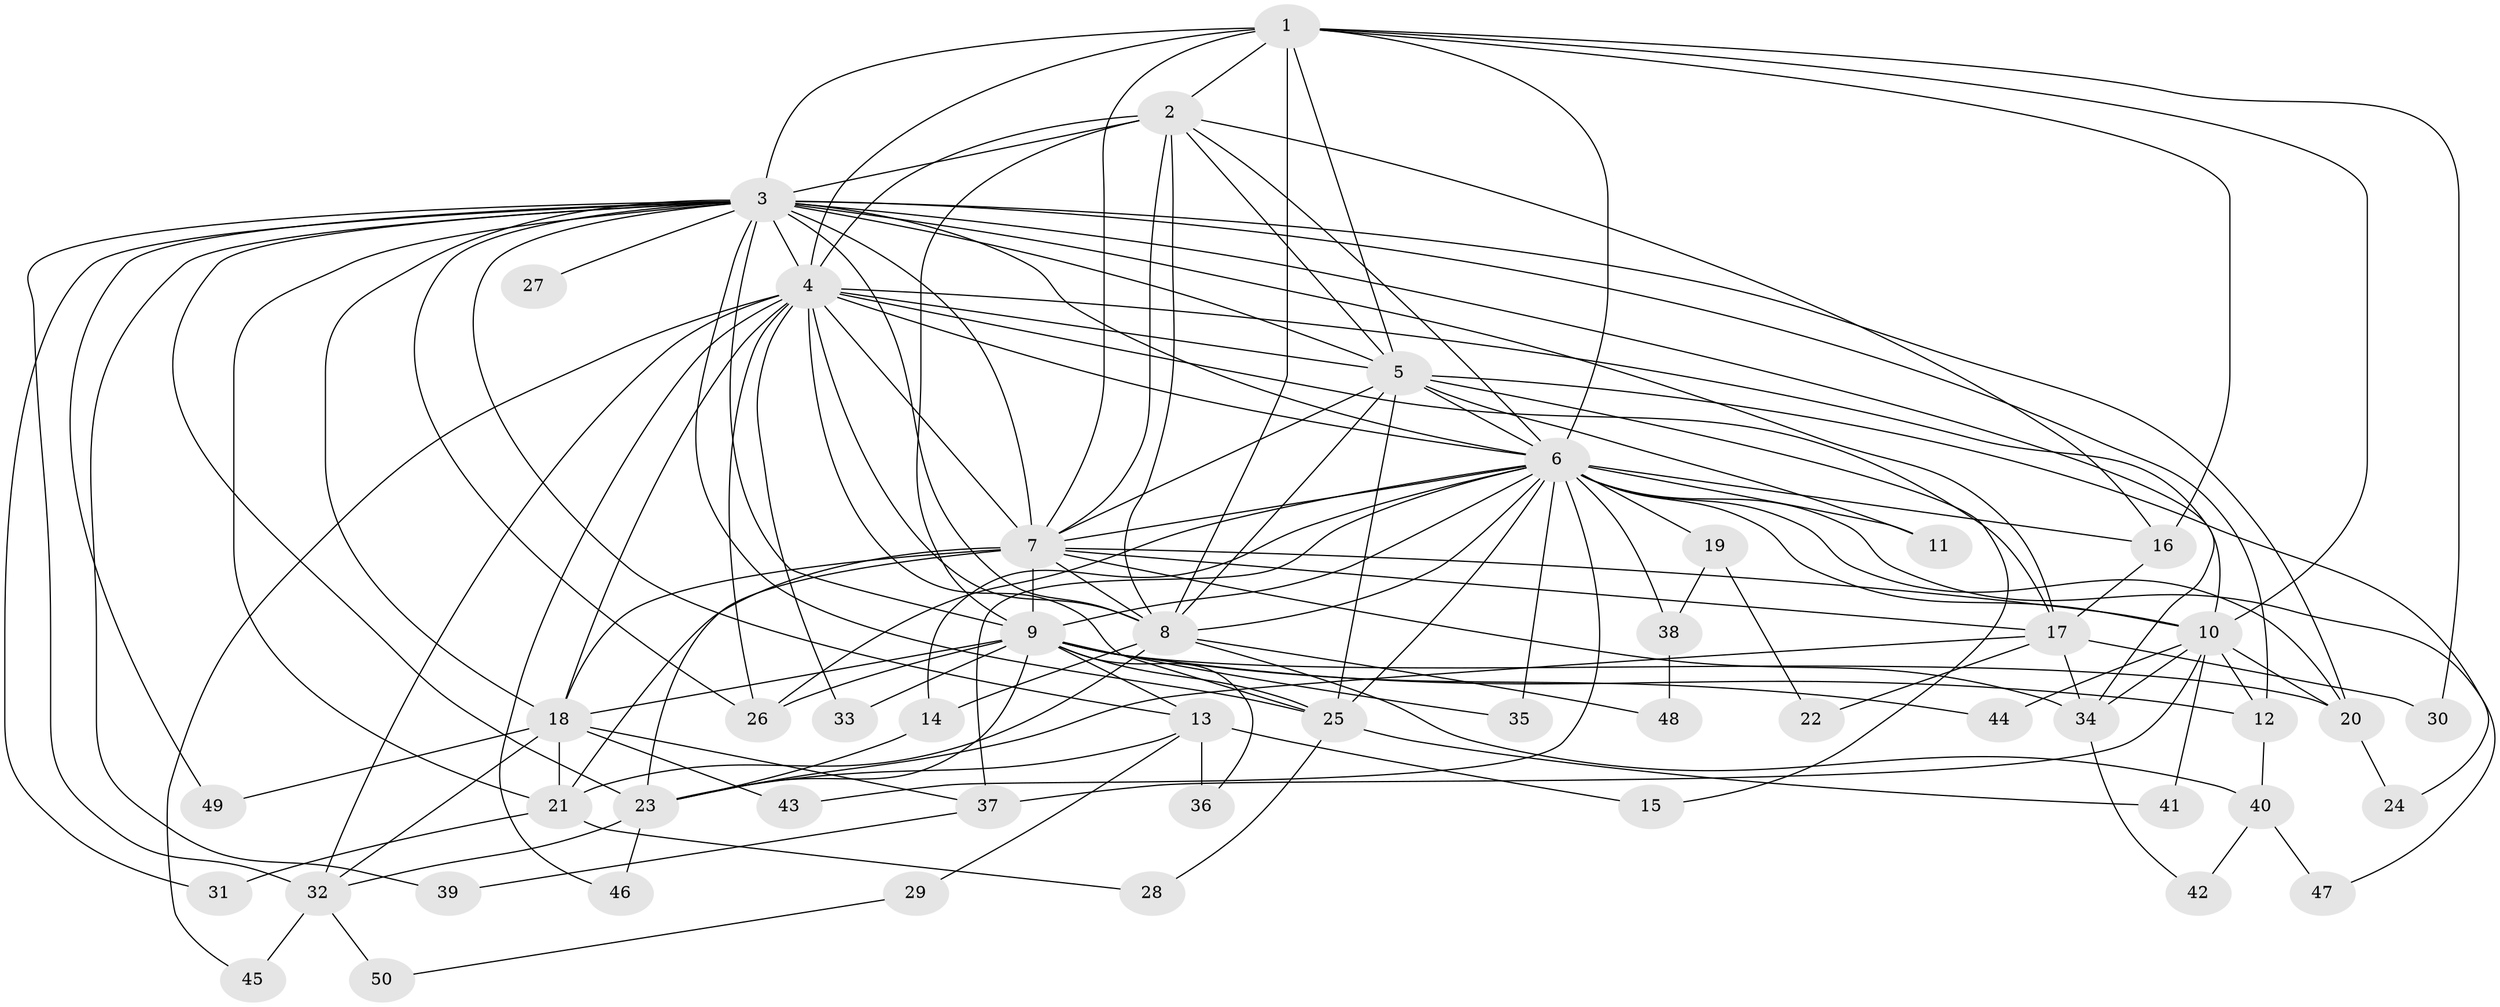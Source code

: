// original degree distribution, {21: 0.01, 20: 0.01, 17: 0.01, 26: 0.01, 19: 0.01, 14: 0.03, 25: 0.01, 24: 0.01, 7: 0.03, 2: 0.55, 4: 0.1, 6: 0.03, 5: 0.05, 3: 0.14}
// Generated by graph-tools (version 1.1) at 2025/34/03/09/25 02:34:54]
// undirected, 50 vertices, 137 edges
graph export_dot {
graph [start="1"]
  node [color=gray90,style=filled];
  1;
  2;
  3;
  4;
  5;
  6;
  7;
  8;
  9;
  10;
  11;
  12;
  13;
  14;
  15;
  16;
  17;
  18;
  19;
  20;
  21;
  22;
  23;
  24;
  25;
  26;
  27;
  28;
  29;
  30;
  31;
  32;
  33;
  34;
  35;
  36;
  37;
  38;
  39;
  40;
  41;
  42;
  43;
  44;
  45;
  46;
  47;
  48;
  49;
  50;
  1 -- 2 [weight=3.0];
  1 -- 3 [weight=4.0];
  1 -- 4 [weight=3.0];
  1 -- 5 [weight=3.0];
  1 -- 6 [weight=3.0];
  1 -- 7 [weight=3.0];
  1 -- 8 [weight=3.0];
  1 -- 10 [weight=7.0];
  1 -- 16 [weight=1.0];
  1 -- 30 [weight=1.0];
  2 -- 3 [weight=2.0];
  2 -- 4 [weight=1.0];
  2 -- 5 [weight=1.0];
  2 -- 6 [weight=1.0];
  2 -- 7 [weight=1.0];
  2 -- 8 [weight=1.0];
  2 -- 9 [weight=9.0];
  2 -- 16 [weight=1.0];
  3 -- 4 [weight=2.0];
  3 -- 5 [weight=2.0];
  3 -- 6 [weight=2.0];
  3 -- 7 [weight=2.0];
  3 -- 8 [weight=2.0];
  3 -- 9 [weight=1.0];
  3 -- 12 [weight=1.0];
  3 -- 13 [weight=4.0];
  3 -- 17 [weight=1.0];
  3 -- 18 [weight=1.0];
  3 -- 20 [weight=2.0];
  3 -- 21 [weight=1.0];
  3 -- 23 [weight=1.0];
  3 -- 25 [weight=2.0];
  3 -- 26 [weight=1.0];
  3 -- 27 [weight=1.0];
  3 -- 31 [weight=1.0];
  3 -- 32 [weight=1.0];
  3 -- 34 [weight=1.0];
  3 -- 39 [weight=1.0];
  3 -- 49 [weight=1.0];
  4 -- 5 [weight=1.0];
  4 -- 6 [weight=1.0];
  4 -- 7 [weight=1.0];
  4 -- 8 [weight=1.0];
  4 -- 10 [weight=1.0];
  4 -- 17 [weight=1.0];
  4 -- 18 [weight=1.0];
  4 -- 25 [weight=1.0];
  4 -- 26 [weight=1.0];
  4 -- 32 [weight=1.0];
  4 -- 33 [weight=1.0];
  4 -- 45 [weight=1.0];
  4 -- 46 [weight=1.0];
  5 -- 6 [weight=1.0];
  5 -- 7 [weight=1.0];
  5 -- 8 [weight=1.0];
  5 -- 11 [weight=1.0];
  5 -- 15 [weight=1.0];
  5 -- 24 [weight=1.0];
  5 -- 25 [weight=1.0];
  6 -- 7 [weight=1.0];
  6 -- 8 [weight=1.0];
  6 -- 9 [weight=1.0];
  6 -- 10 [weight=1.0];
  6 -- 11 [weight=1.0];
  6 -- 14 [weight=1.0];
  6 -- 16 [weight=1.0];
  6 -- 19 [weight=1.0];
  6 -- 20 [weight=1.0];
  6 -- 25 [weight=1.0];
  6 -- 26 [weight=1.0];
  6 -- 35 [weight=1.0];
  6 -- 37 [weight=1.0];
  6 -- 38 [weight=1.0];
  6 -- 43 [weight=1.0];
  6 -- 47 [weight=1.0];
  7 -- 8 [weight=1.0];
  7 -- 9 [weight=1.0];
  7 -- 10 [weight=3.0];
  7 -- 17 [weight=1.0];
  7 -- 18 [weight=1.0];
  7 -- 21 [weight=1.0];
  7 -- 23 [weight=6.0];
  7 -- 34 [weight=1.0];
  8 -- 14 [weight=1.0];
  8 -- 21 [weight=1.0];
  8 -- 40 [weight=1.0];
  8 -- 48 [weight=1.0];
  9 -- 12 [weight=1.0];
  9 -- 13 [weight=2.0];
  9 -- 18 [weight=1.0];
  9 -- 20 [weight=1.0];
  9 -- 23 [weight=2.0];
  9 -- 25 [weight=1.0];
  9 -- 26 [weight=1.0];
  9 -- 33 [weight=1.0];
  9 -- 35 [weight=1.0];
  9 -- 36 [weight=1.0];
  9 -- 44 [weight=1.0];
  10 -- 12 [weight=1.0];
  10 -- 20 [weight=1.0];
  10 -- 34 [weight=1.0];
  10 -- 37 [weight=1.0];
  10 -- 41 [weight=1.0];
  10 -- 44 [weight=1.0];
  12 -- 40 [weight=1.0];
  13 -- 15 [weight=1.0];
  13 -- 23 [weight=1.0];
  13 -- 29 [weight=1.0];
  13 -- 36 [weight=2.0];
  14 -- 23 [weight=1.0];
  16 -- 17 [weight=1.0];
  17 -- 22 [weight=1.0];
  17 -- 23 [weight=1.0];
  17 -- 30 [weight=1.0];
  17 -- 34 [weight=1.0];
  18 -- 21 [weight=1.0];
  18 -- 32 [weight=1.0];
  18 -- 37 [weight=1.0];
  18 -- 43 [weight=1.0];
  18 -- 49 [weight=1.0];
  19 -- 22 [weight=1.0];
  19 -- 38 [weight=1.0];
  20 -- 24 [weight=1.0];
  21 -- 28 [weight=1.0];
  21 -- 31 [weight=1.0];
  23 -- 32 [weight=1.0];
  23 -- 46 [weight=1.0];
  25 -- 28 [weight=1.0];
  25 -- 41 [weight=1.0];
  29 -- 50 [weight=1.0];
  32 -- 45 [weight=1.0];
  32 -- 50 [weight=1.0];
  34 -- 42 [weight=1.0];
  37 -- 39 [weight=1.0];
  38 -- 48 [weight=1.0];
  40 -- 42 [weight=1.0];
  40 -- 47 [weight=1.0];
}

